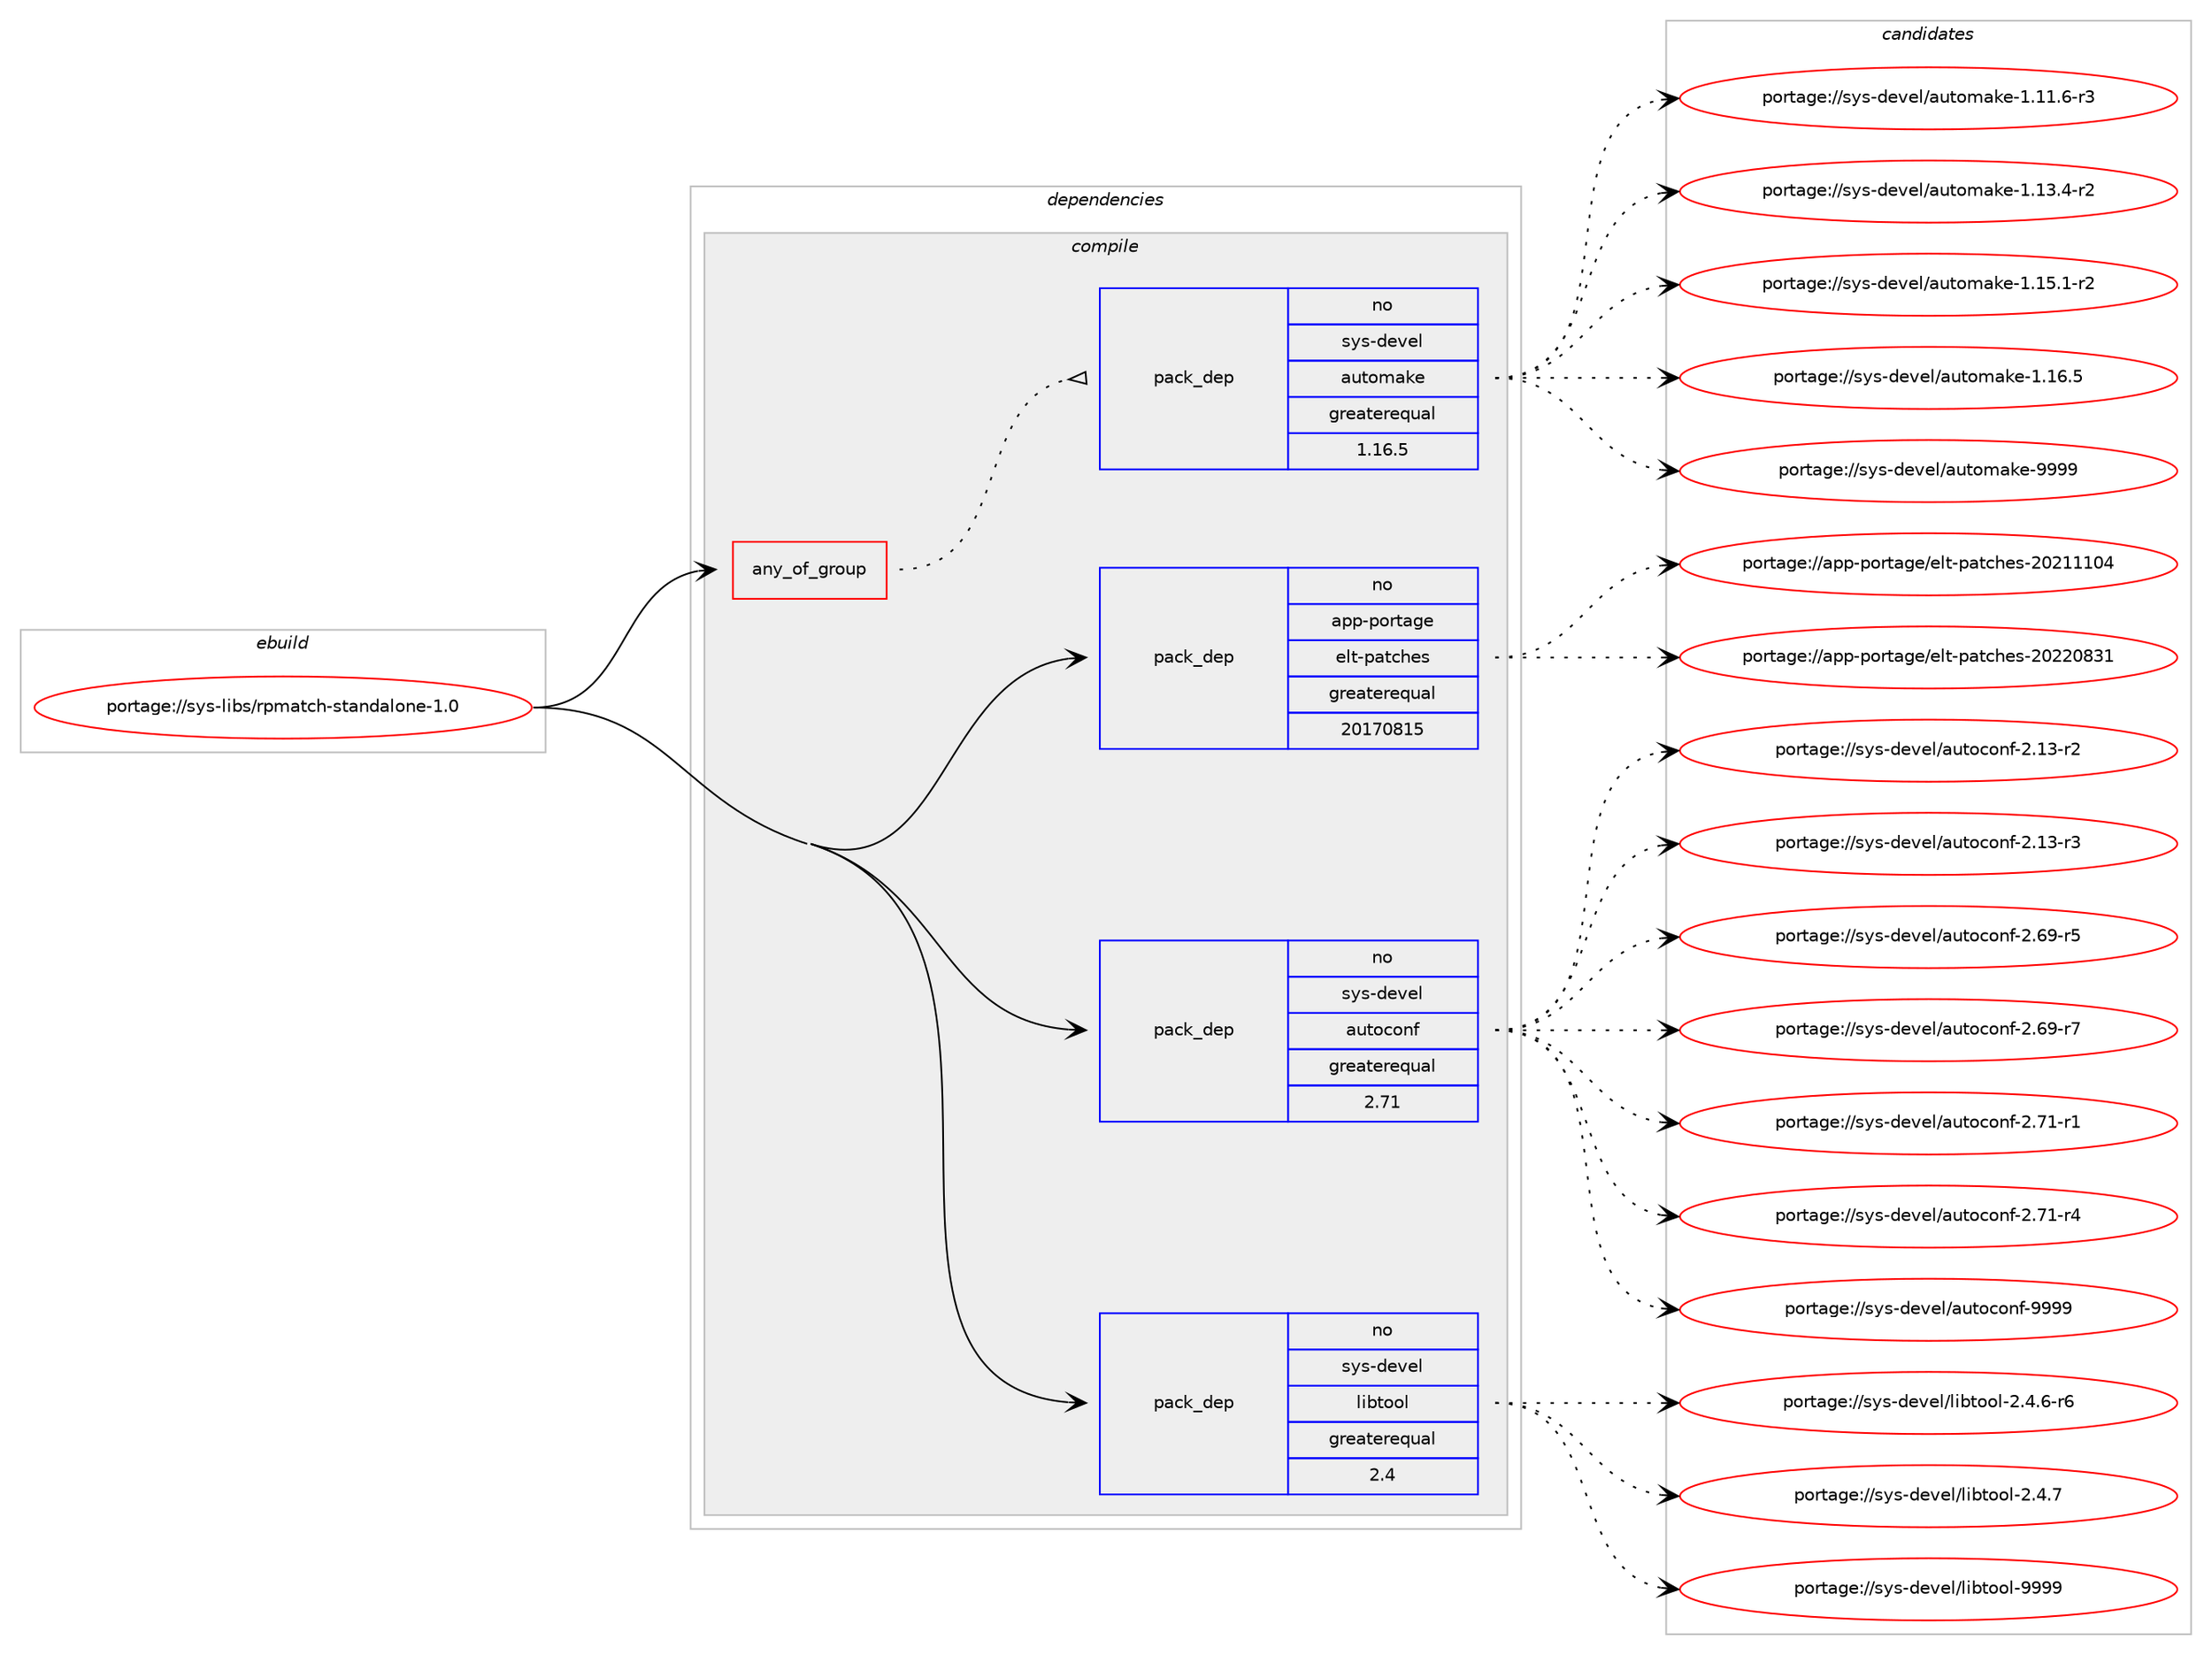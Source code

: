 digraph prolog {

# *************
# Graph options
# *************

newrank=true;
concentrate=true;
compound=true;
graph [rankdir=LR,fontname=Helvetica,fontsize=10,ranksep=1.5];#, ranksep=2.5, nodesep=0.2];
edge  [arrowhead=vee];
node  [fontname=Helvetica,fontsize=10];

# **********
# The ebuild
# **********

subgraph cluster_leftcol {
color=gray;
rank=same;
label=<<i>ebuild</i>>;
id [label="portage://sys-libs/rpmatch-standalone-1.0", color=red, width=4, href="../sys-libs/rpmatch-standalone-1.0.svg"];
}

# ****************
# The dependencies
# ****************

subgraph cluster_midcol {
color=gray;
label=<<i>dependencies</i>>;
subgraph cluster_compile {
fillcolor="#eeeeee";
style=filled;
label=<<i>compile</i>>;
subgraph any9 {
dependency857 [label=<<TABLE BORDER="0" CELLBORDER="1" CELLSPACING="0" CELLPADDING="4"><TR><TD CELLPADDING="10">any_of_group</TD></TR></TABLE>>, shape=none, color=red];subgraph pack409 {
dependency858 [label=<<TABLE BORDER="0" CELLBORDER="1" CELLSPACING="0" CELLPADDING="4" WIDTH="220"><TR><TD ROWSPAN="6" CELLPADDING="30">pack_dep</TD></TR><TR><TD WIDTH="110">no</TD></TR><TR><TD>sys-devel</TD></TR><TR><TD>automake</TD></TR><TR><TD>greaterequal</TD></TR><TR><TD>1.16.5</TD></TR></TABLE>>, shape=none, color=blue];
}
dependency857:e -> dependency858:w [weight=20,style="dotted",arrowhead="oinv"];
}
id:e -> dependency857:w [weight=20,style="solid",arrowhead="vee"];
subgraph pack410 {
dependency859 [label=<<TABLE BORDER="0" CELLBORDER="1" CELLSPACING="0" CELLPADDING="4" WIDTH="220"><TR><TD ROWSPAN="6" CELLPADDING="30">pack_dep</TD></TR><TR><TD WIDTH="110">no</TD></TR><TR><TD>app-portage</TD></TR><TR><TD>elt-patches</TD></TR><TR><TD>greaterequal</TD></TR><TR><TD>20170815</TD></TR></TABLE>>, shape=none, color=blue];
}
id:e -> dependency859:w [weight=20,style="solid",arrowhead="vee"];
subgraph pack411 {
dependency860 [label=<<TABLE BORDER="0" CELLBORDER="1" CELLSPACING="0" CELLPADDING="4" WIDTH="220"><TR><TD ROWSPAN="6" CELLPADDING="30">pack_dep</TD></TR><TR><TD WIDTH="110">no</TD></TR><TR><TD>sys-devel</TD></TR><TR><TD>autoconf</TD></TR><TR><TD>greaterequal</TD></TR><TR><TD>2.71</TD></TR></TABLE>>, shape=none, color=blue];
}
id:e -> dependency860:w [weight=20,style="solid",arrowhead="vee"];
# *** BEGIN UNKNOWN DEPENDENCY TYPE (TODO) ***
# id -> package_dependency(portage://sys-libs/rpmatch-standalone-1.0,install,no,sys-devel,gnuconfig,none,[,,],[],[])
# *** END UNKNOWN DEPENDENCY TYPE (TODO) ***

subgraph pack412 {
dependency861 [label=<<TABLE BORDER="0" CELLBORDER="1" CELLSPACING="0" CELLPADDING="4" WIDTH="220"><TR><TD ROWSPAN="6" CELLPADDING="30">pack_dep</TD></TR><TR><TD WIDTH="110">no</TD></TR><TR><TD>sys-devel</TD></TR><TR><TD>libtool</TD></TR><TR><TD>greaterequal</TD></TR><TR><TD>2.4</TD></TR></TABLE>>, shape=none, color=blue];
}
id:e -> dependency861:w [weight=20,style="solid",arrowhead="vee"];
}
subgraph cluster_compileandrun {
fillcolor="#eeeeee";
style=filled;
label=<<i>compile and run</i>>;
}
subgraph cluster_run {
fillcolor="#eeeeee";
style=filled;
label=<<i>run</i>>;
# *** BEGIN UNKNOWN DEPENDENCY TYPE (TODO) ***
# id -> package_dependency(portage://sys-libs/rpmatch-standalone-1.0,run,weak,sys-libs,glibc,none,[,,],[],[])
# *** END UNKNOWN DEPENDENCY TYPE (TODO) ***

}
}

# **************
# The candidates
# **************

subgraph cluster_choices {
rank=same;
color=gray;
label=<<i>candidates</i>>;

subgraph choice409 {
color=black;
nodesep=1;
choice11512111545100101118101108479711711611110997107101454946494946544511451 [label="portage://sys-devel/automake-1.11.6-r3", color=red, width=4,href="../sys-devel/automake-1.11.6-r3.svg"];
choice11512111545100101118101108479711711611110997107101454946495146524511450 [label="portage://sys-devel/automake-1.13.4-r2", color=red, width=4,href="../sys-devel/automake-1.13.4-r2.svg"];
choice11512111545100101118101108479711711611110997107101454946495346494511450 [label="portage://sys-devel/automake-1.15.1-r2", color=red, width=4,href="../sys-devel/automake-1.15.1-r2.svg"];
choice1151211154510010111810110847971171161111099710710145494649544653 [label="portage://sys-devel/automake-1.16.5", color=red, width=4,href="../sys-devel/automake-1.16.5.svg"];
choice115121115451001011181011084797117116111109971071014557575757 [label="portage://sys-devel/automake-9999", color=red, width=4,href="../sys-devel/automake-9999.svg"];
dependency858:e -> choice11512111545100101118101108479711711611110997107101454946494946544511451:w [style=dotted,weight="100"];
dependency858:e -> choice11512111545100101118101108479711711611110997107101454946495146524511450:w [style=dotted,weight="100"];
dependency858:e -> choice11512111545100101118101108479711711611110997107101454946495346494511450:w [style=dotted,weight="100"];
dependency858:e -> choice1151211154510010111810110847971171161111099710710145494649544653:w [style=dotted,weight="100"];
dependency858:e -> choice115121115451001011181011084797117116111109971071014557575757:w [style=dotted,weight="100"];
}
subgraph choice410 {
color=black;
nodesep=1;
choice97112112451121111141169710310147101108116451129711699104101115455048504949494852 [label="portage://app-portage/elt-patches-20211104", color=red, width=4,href="../app-portage/elt-patches-20211104.svg"];
choice97112112451121111141169710310147101108116451129711699104101115455048505048565149 [label="portage://app-portage/elt-patches-20220831", color=red, width=4,href="../app-portage/elt-patches-20220831.svg"];
dependency859:e -> choice97112112451121111141169710310147101108116451129711699104101115455048504949494852:w [style=dotted,weight="100"];
dependency859:e -> choice97112112451121111141169710310147101108116451129711699104101115455048505048565149:w [style=dotted,weight="100"];
}
subgraph choice411 {
color=black;
nodesep=1;
choice1151211154510010111810110847971171161119911111010245504649514511450 [label="portage://sys-devel/autoconf-2.13-r2", color=red, width=4,href="../sys-devel/autoconf-2.13-r2.svg"];
choice1151211154510010111810110847971171161119911111010245504649514511451 [label="portage://sys-devel/autoconf-2.13-r3", color=red, width=4,href="../sys-devel/autoconf-2.13-r3.svg"];
choice1151211154510010111810110847971171161119911111010245504654574511453 [label="portage://sys-devel/autoconf-2.69-r5", color=red, width=4,href="../sys-devel/autoconf-2.69-r5.svg"];
choice1151211154510010111810110847971171161119911111010245504654574511455 [label="portage://sys-devel/autoconf-2.69-r7", color=red, width=4,href="../sys-devel/autoconf-2.69-r7.svg"];
choice1151211154510010111810110847971171161119911111010245504655494511449 [label="portage://sys-devel/autoconf-2.71-r1", color=red, width=4,href="../sys-devel/autoconf-2.71-r1.svg"];
choice1151211154510010111810110847971171161119911111010245504655494511452 [label="portage://sys-devel/autoconf-2.71-r4", color=red, width=4,href="../sys-devel/autoconf-2.71-r4.svg"];
choice115121115451001011181011084797117116111991111101024557575757 [label="portage://sys-devel/autoconf-9999", color=red, width=4,href="../sys-devel/autoconf-9999.svg"];
dependency860:e -> choice1151211154510010111810110847971171161119911111010245504649514511450:w [style=dotted,weight="100"];
dependency860:e -> choice1151211154510010111810110847971171161119911111010245504649514511451:w [style=dotted,weight="100"];
dependency860:e -> choice1151211154510010111810110847971171161119911111010245504654574511453:w [style=dotted,weight="100"];
dependency860:e -> choice1151211154510010111810110847971171161119911111010245504654574511455:w [style=dotted,weight="100"];
dependency860:e -> choice1151211154510010111810110847971171161119911111010245504655494511449:w [style=dotted,weight="100"];
dependency860:e -> choice1151211154510010111810110847971171161119911111010245504655494511452:w [style=dotted,weight="100"];
dependency860:e -> choice115121115451001011181011084797117116111991111101024557575757:w [style=dotted,weight="100"];
}
subgraph choice412 {
color=black;
nodesep=1;
choice1151211154510010111810110847108105981161111111084550465246544511454 [label="portage://sys-devel/libtool-2.4.6-r6", color=red, width=4,href="../sys-devel/libtool-2.4.6-r6.svg"];
choice115121115451001011181011084710810598116111111108455046524655 [label="portage://sys-devel/libtool-2.4.7", color=red, width=4,href="../sys-devel/libtool-2.4.7.svg"];
choice1151211154510010111810110847108105981161111111084557575757 [label="portage://sys-devel/libtool-9999", color=red, width=4,href="../sys-devel/libtool-9999.svg"];
dependency861:e -> choice1151211154510010111810110847108105981161111111084550465246544511454:w [style=dotted,weight="100"];
dependency861:e -> choice115121115451001011181011084710810598116111111108455046524655:w [style=dotted,weight="100"];
dependency861:e -> choice1151211154510010111810110847108105981161111111084557575757:w [style=dotted,weight="100"];
}
}

}
